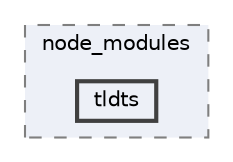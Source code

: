 digraph "C:/Users/arisc/OneDrive/Documents/GitHub/FINAL/EcoEats-Project/node_modules/tldts"
{
 // LATEX_PDF_SIZE
  bgcolor="transparent";
  edge [fontname=Helvetica,fontsize=10,labelfontname=Helvetica,labelfontsize=10];
  node [fontname=Helvetica,fontsize=10,shape=box,height=0.2,width=0.4];
  compound=true
  subgraph clusterdir_5091f2b68170d33f954320199e2fed0a {
    graph [ bgcolor="#edf0f7", pencolor="grey50", label="node_modules", fontname=Helvetica,fontsize=10 style="filled,dashed", URL="dir_5091f2b68170d33f954320199e2fed0a.html",tooltip=""]
  dir_3a971f5dd873532b14841ec462e50ada [label="tldts", fillcolor="#edf0f7", color="grey25", style="filled,bold", URL="dir_3a971f5dd873532b14841ec462e50ada.html",tooltip=""];
  }
}
